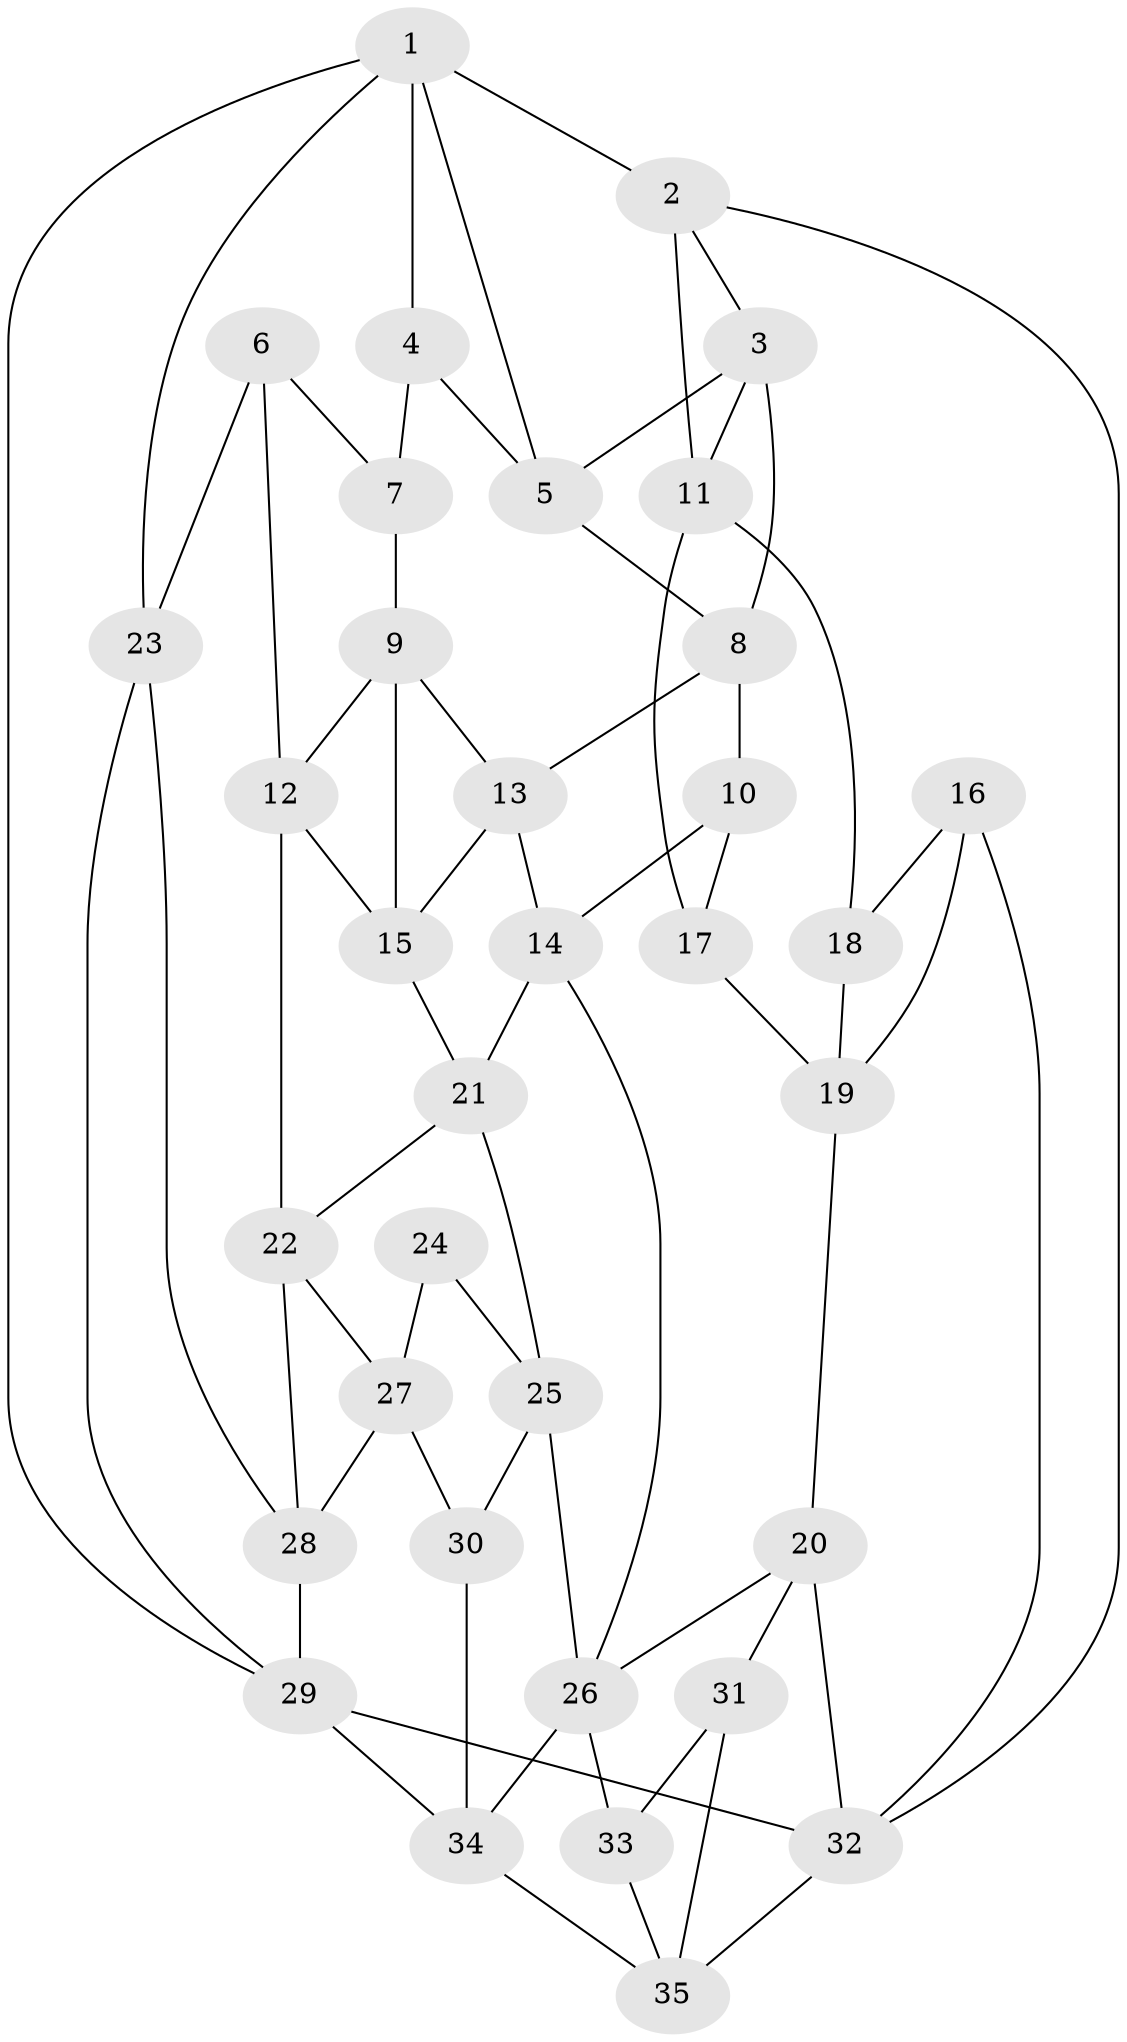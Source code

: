 // original degree distribution, {3: 0.07142857142857142, 4: 0.18571428571428572, 6: 0.24285714285714285, 5: 0.5}
// Generated by graph-tools (version 1.1) at 2025/27/03/09/25 03:27:10]
// undirected, 35 vertices, 66 edges
graph export_dot {
graph [start="1"]
  node [color=gray90,style=filled];
  1;
  2;
  3;
  4;
  5;
  6;
  7;
  8;
  9;
  10;
  11;
  12;
  13;
  14;
  15;
  16;
  17;
  18;
  19;
  20;
  21;
  22;
  23;
  24;
  25;
  26;
  27;
  28;
  29;
  30;
  31;
  32;
  33;
  34;
  35;
  1 -- 2 [weight=1.0];
  1 -- 4 [weight=1.0];
  1 -- 5 [weight=1.0];
  1 -- 23 [weight=1.0];
  1 -- 29 [weight=1.0];
  2 -- 3 [weight=1.0];
  2 -- 11 [weight=1.0];
  2 -- 32 [weight=1.0];
  3 -- 5 [weight=1.0];
  3 -- 8 [weight=1.0];
  3 -- 11 [weight=1.0];
  4 -- 5 [weight=1.0];
  4 -- 7 [weight=2.0];
  5 -- 8 [weight=1.0];
  6 -- 7 [weight=1.0];
  6 -- 12 [weight=1.0];
  6 -- 23 [weight=1.0];
  7 -- 9 [weight=1.0];
  8 -- 10 [weight=1.0];
  8 -- 13 [weight=1.0];
  9 -- 12 [weight=1.0];
  9 -- 13 [weight=1.0];
  9 -- 15 [weight=1.0];
  10 -- 14 [weight=1.0];
  10 -- 17 [weight=1.0];
  11 -- 17 [weight=1.0];
  11 -- 18 [weight=1.0];
  12 -- 15 [weight=1.0];
  12 -- 22 [weight=1.0];
  13 -- 14 [weight=1.0];
  13 -- 15 [weight=1.0];
  14 -- 21 [weight=1.0];
  14 -- 26 [weight=1.0];
  15 -- 21 [weight=1.0];
  16 -- 18 [weight=1.0];
  16 -- 19 [weight=1.0];
  16 -- 32 [weight=1.0];
  17 -- 19 [weight=1.0];
  18 -- 19 [weight=1.0];
  19 -- 20 [weight=1.0];
  20 -- 26 [weight=1.0];
  20 -- 31 [weight=1.0];
  20 -- 32 [weight=1.0];
  21 -- 22 [weight=1.0];
  21 -- 25 [weight=1.0];
  22 -- 27 [weight=1.0];
  22 -- 28 [weight=1.0];
  23 -- 28 [weight=1.0];
  23 -- 29 [weight=1.0];
  24 -- 25 [weight=1.0];
  24 -- 27 [weight=2.0];
  25 -- 26 [weight=1.0];
  25 -- 30 [weight=1.0];
  26 -- 33 [weight=1.0];
  26 -- 34 [weight=1.0];
  27 -- 28 [weight=2.0];
  27 -- 30 [weight=1.0];
  28 -- 29 [weight=1.0];
  29 -- 32 [weight=1.0];
  29 -- 34 [weight=1.0];
  30 -- 34 [weight=1.0];
  31 -- 33 [weight=1.0];
  31 -- 35 [weight=1.0];
  32 -- 35 [weight=1.0];
  33 -- 35 [weight=1.0];
  34 -- 35 [weight=1.0];
}
